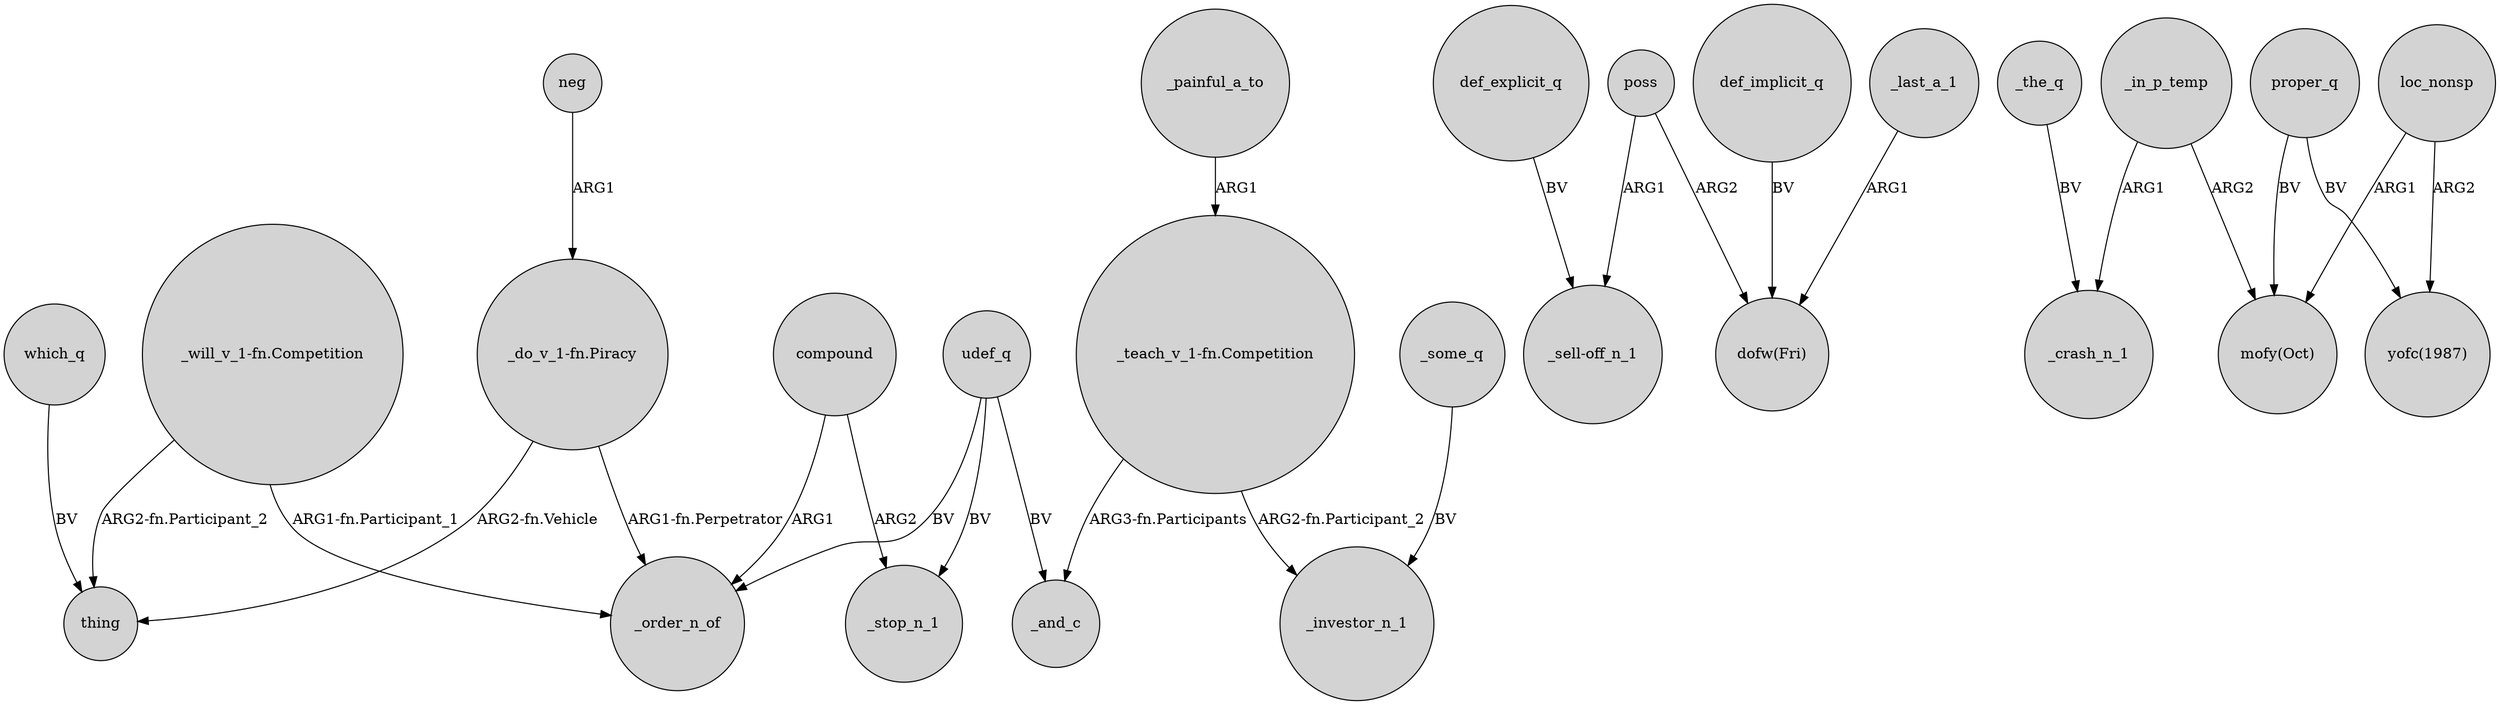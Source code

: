 digraph {
	node [shape=circle style=filled]
	compound -> _order_n_of [label=ARG1]
	poss -> "_sell-off_n_1" [label=ARG1]
	_in_p_temp -> "mofy(Oct)" [label=ARG2]
	"_will_v_1-fn.Competition" -> _order_n_of [label="ARG1-fn.Participant_1"]
	"_teach_v_1-fn.Competition" -> _investor_n_1 [label="ARG2-fn.Participant_2"]
	def_explicit_q -> "_sell-off_n_1" [label=BV]
	which_q -> thing [label=BV]
	poss -> "dofw(Fri)" [label=ARG2]
	udef_q -> _order_n_of [label=BV]
	"_will_v_1-fn.Competition" -> thing [label="ARG2-fn.Participant_2"]
	_last_a_1 -> "dofw(Fri)" [label=ARG1]
	_in_p_temp -> _crash_n_1 [label=ARG1]
	loc_nonsp -> "mofy(Oct)" [label=ARG1]
	"_teach_v_1-fn.Competition" -> _and_c [label="ARG3-fn.Participants"]
	udef_q -> _and_c [label=BV]
	_the_q -> _crash_n_1 [label=BV]
	compound -> _stop_n_1 [label=ARG2]
	udef_q -> _stop_n_1 [label=BV]
	proper_q -> "yofc(1987)" [label=BV]
	def_implicit_q -> "dofw(Fri)" [label=BV]
	proper_q -> "mofy(Oct)" [label=BV]
	_some_q -> _investor_n_1 [label=BV]
	loc_nonsp -> "yofc(1987)" [label=ARG2]
	_painful_a_to -> "_teach_v_1-fn.Competition" [label=ARG1]
	"_do_v_1-fn.Piracy" -> _order_n_of [label="ARG1-fn.Perpetrator"]
	neg -> "_do_v_1-fn.Piracy" [label=ARG1]
	"_do_v_1-fn.Piracy" -> thing [label="ARG2-fn.Vehicle"]
}
